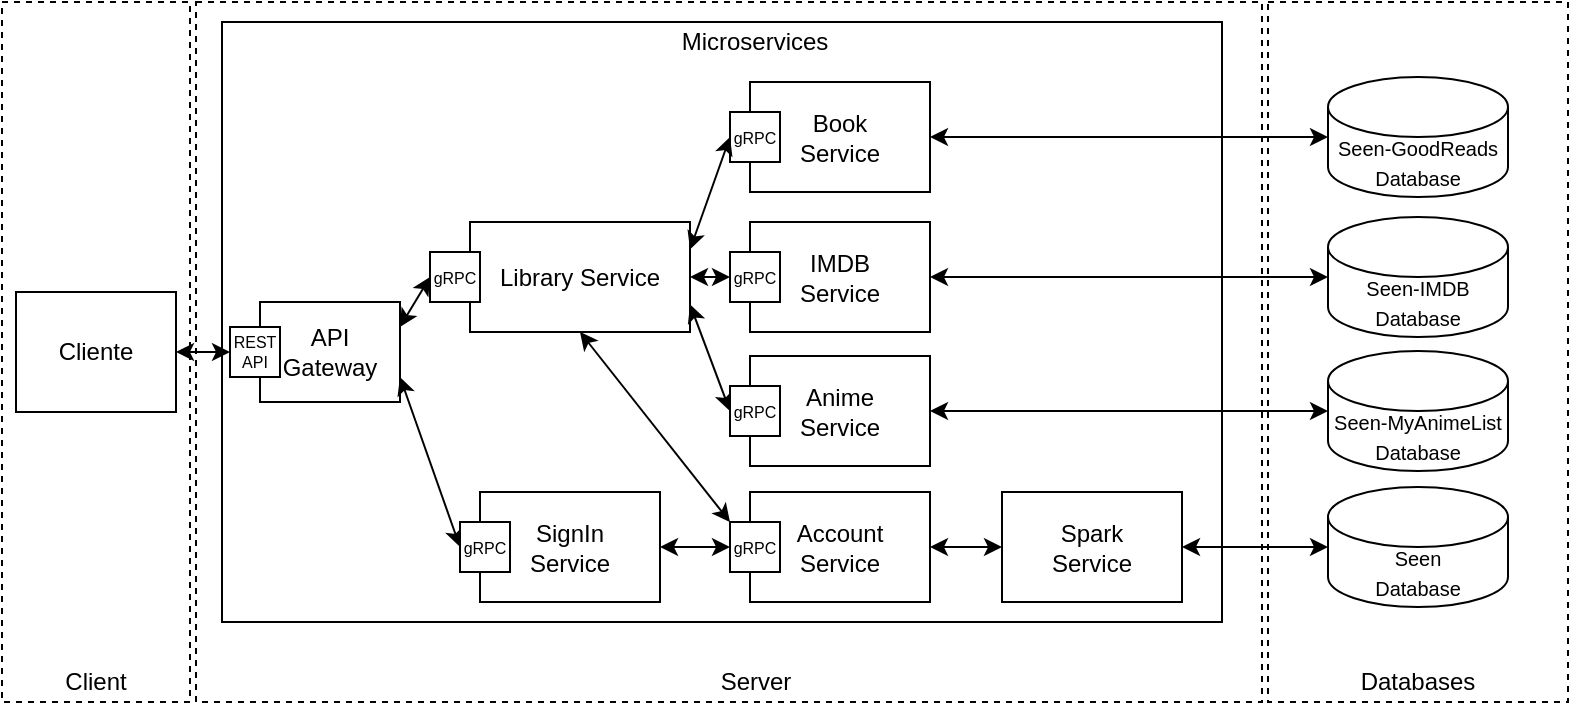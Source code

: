 <mxfile>
    <diagram id="pzcaLb88da6VexAs1_aC" name="Page-1">
        <mxGraphModel dx="1082" dy="-419" grid="1" gridSize="10" guides="1" tooltips="1" connect="1" arrows="1" fold="1" page="1" pageScale="1" pageWidth="827" pageHeight="1169" math="0" shadow="0">
            <root>
                <mxCell id="0"/>
                <mxCell id="1" parent="0"/>
                <mxCell id="YoeQHAKXdlg0IQOAOjzS-1" value="" style="rounded=0;whiteSpace=wrap;html=1;dashed=1;fillColor=none;" parent="1" vertex="1">
                    <mxGeometry x="137" y="1200" width="533" height="350" as="geometry"/>
                </mxCell>
                <mxCell id="YoeQHAKXdlg0IQOAOjzS-2" value="" style="rounded=0;whiteSpace=wrap;html=1;fillColor=none;" parent="1" vertex="1">
                    <mxGeometry x="150" y="1210" width="500" height="300" as="geometry"/>
                </mxCell>
                <mxCell id="YoeQHAKXdlg0IQOAOjzS-3" value="" style="rounded=0;whiteSpace=wrap;html=1;dashed=1;fillColor=none;" parent="1" vertex="1">
                    <mxGeometry x="40" y="1200" width="94" height="350" as="geometry"/>
                </mxCell>
                <mxCell id="YoeQHAKXdlg0IQOAOjzS-4" value="" style="rounded=0;whiteSpace=wrap;html=1;dashed=1;fillColor=none;" parent="1" vertex="1">
                    <mxGeometry x="673" y="1200" width="150" height="350" as="geometry"/>
                </mxCell>
                <mxCell id="YoeQHAKXdlg0IQOAOjzS-5" value="Cliente" style="rounded=0;whiteSpace=wrap;html=1;" parent="1" vertex="1">
                    <mxGeometry x="47" y="1345" width="80" height="60" as="geometry"/>
                </mxCell>
                <mxCell id="YoeQHAKXdlg0IQOAOjzS-6" value="API &lt;br&gt;Gateway" style="rounded=0;whiteSpace=wrap;html=1;" parent="1" vertex="1">
                    <mxGeometry x="169" y="1350" width="70" height="50" as="geometry"/>
                </mxCell>
                <mxCell id="YoeQHAKXdlg0IQOAOjzS-7" value="&lt;div&gt;&lt;span style=&quot;font-size: 10px&quot;&gt;Seen-MyAnimeList Database&lt;/span&gt;&lt;/div&gt;" style="shape=cylinder3;whiteSpace=wrap;html=1;boundedLbl=1;backgroundOutline=1;size=15;align=center;" parent="1" vertex="1">
                    <mxGeometry x="703" y="1374.5" width="90" height="60" as="geometry"/>
                </mxCell>
                <mxCell id="YoeQHAKXdlg0IQOAOjzS-8" value="Databases" style="text;html=1;strokeColor=none;fillColor=none;align=center;verticalAlign=middle;whiteSpace=wrap;rounded=0;dashed=1;" parent="1" vertex="1">
                    <mxGeometry x="728" y="1530" width="40" height="20" as="geometry"/>
                </mxCell>
                <mxCell id="YoeQHAKXdlg0IQOAOjzS-9" value="&lt;font style=&quot;font-size: 10px&quot;&gt;Seen&lt;br&gt;Database&lt;/font&gt;" style="shape=cylinder3;whiteSpace=wrap;html=1;boundedLbl=1;backgroundOutline=1;size=15;" parent="1" vertex="1">
                    <mxGeometry x="703" y="1442.5" width="90" height="60" as="geometry"/>
                </mxCell>
                <mxCell id="YoeQHAKXdlg0IQOAOjzS-10" value="Microservices" style="text;html=1;strokeColor=none;fillColor=none;align=center;verticalAlign=middle;whiteSpace=wrap;rounded=0;" parent="1" vertex="1">
                    <mxGeometry x="369" y="1210" width="95" height="20" as="geometry"/>
                </mxCell>
                <mxCell id="YoeQHAKXdlg0IQOAOjzS-11" value="Anime&lt;br&gt;Service" style="rounded=0;whiteSpace=wrap;html=1;fillColor=none;" parent="1" vertex="1">
                    <mxGeometry x="414" y="1377" width="90" height="55" as="geometry"/>
                </mxCell>
                <mxCell id="3" style="edgeStyle=orthogonalEdgeStyle;rounded=0;orthogonalLoop=1;jettySize=auto;html=1;exitX=1;exitY=0.5;exitDx=0;exitDy=0;entryX=0;entryY=0.5;entryDx=0;entryDy=0;startArrow=classic;startFill=1;" edge="1" parent="1" source="YoeQHAKXdlg0IQOAOjzS-12" target="2">
                    <mxGeometry relative="1" as="geometry"/>
                </mxCell>
                <mxCell id="YoeQHAKXdlg0IQOAOjzS-12" value="Account &lt;br&gt;Service" style="rounded=0;whiteSpace=wrap;html=1;fillColor=none;" parent="1" vertex="1">
                    <mxGeometry x="414" y="1445" width="90" height="55" as="geometry"/>
                </mxCell>
                <mxCell id="YoeQHAKXdlg0IQOAOjzS-13" value="" style="endArrow=classic;startArrow=classic;html=1;entryX=0;entryY=0.5;entryDx=0;entryDy=0;entryPerimeter=0;exitX=1;exitY=0.5;exitDx=0;exitDy=0;" parent="1" source="YoeQHAKXdlg0IQOAOjzS-11" target="YoeQHAKXdlg0IQOAOjzS-7" edge="1">
                    <mxGeometry width="50" height="50" relative="1" as="geometry">
                        <mxPoint x="627" y="1404.5" as="sourcePoint"/>
                        <mxPoint x="595" y="1605" as="targetPoint"/>
                    </mxGeometry>
                </mxCell>
                <mxCell id="YoeQHAKXdlg0IQOAOjzS-14" value="" style="endArrow=classic;startArrow=classic;html=1;exitX=1;exitY=0.5;exitDx=0;exitDy=0;entryX=0;entryY=0.5;entryDx=0;entryDy=0;entryPerimeter=0;" parent="1" source="2" target="YoeQHAKXdlg0IQOAOjzS-9" edge="1">
                    <mxGeometry width="50" height="50" relative="1" as="geometry">
                        <mxPoint x="627" y="1472.5" as="sourcePoint"/>
                        <mxPoint x="645" y="1425" as="targetPoint"/>
                    </mxGeometry>
                </mxCell>
                <mxCell id="YoeQHAKXdlg0IQOAOjzS-15" value="" style="endArrow=classic;startArrow=classic;html=1;exitX=1;exitY=0.5;exitDx=0;exitDy=0;entryX=0;entryY=0.5;entryDx=0;entryDy=0;" parent="1" source="YoeQHAKXdlg0IQOAOjzS-5" target="YoeQHAKXdlg0IQOAOjzS-33" edge="1">
                    <mxGeometry width="50" height="50" relative="1" as="geometry">
                        <mxPoint x="422" y="1475" as="sourcePoint"/>
                        <mxPoint x="189" y="1375" as="targetPoint"/>
                    </mxGeometry>
                </mxCell>
                <mxCell id="YoeQHAKXdlg0IQOAOjzS-16" value="" style="endArrow=classic;startArrow=classic;html=1;entryX=0;entryY=0.5;entryDx=0;entryDy=0;exitX=1;exitY=0.75;exitDx=0;exitDy=0;" parent="1" source="YoeQHAKXdlg0IQOAOjzS-29" target="YoeQHAKXdlg0IQOAOjzS-31" edge="1">
                    <mxGeometry width="50" height="50" relative="1" as="geometry">
                        <mxPoint x="299" y="1360" as="sourcePoint"/>
                        <mxPoint x="387.5" y="1404.5" as="targetPoint"/>
                    </mxGeometry>
                </mxCell>
                <mxCell id="YoeQHAKXdlg0IQOAOjzS-17" value="" style="endArrow=classic;startArrow=classic;html=1;exitX=1;exitY=0.75;exitDx=0;exitDy=0;entryX=0;entryY=0.5;entryDx=0;entryDy=0;" parent="1" source="YoeQHAKXdlg0IQOAOjzS-6" target="YoeQHAKXdlg0IQOAOjzS-38" edge="1">
                    <mxGeometry width="50" height="50" relative="1" as="geometry">
                        <mxPoint x="422" y="1475" as="sourcePoint"/>
                        <mxPoint x="384" y="1472.5" as="targetPoint"/>
                    </mxGeometry>
                </mxCell>
                <mxCell id="YoeQHAKXdlg0IQOAOjzS-18" value="Client" style="text;html=1;strokeColor=none;fillColor=none;align=center;verticalAlign=middle;whiteSpace=wrap;rounded=0;" parent="1" vertex="1">
                    <mxGeometry x="67" y="1530" width="40" height="20" as="geometry"/>
                </mxCell>
                <mxCell id="YoeQHAKXdlg0IQOAOjzS-19" value="Server" style="text;html=1;strokeColor=none;fillColor=none;align=center;verticalAlign=middle;whiteSpace=wrap;rounded=0;" parent="1" vertex="1">
                    <mxGeometry x="396.5" y="1530" width="40" height="20" as="geometry"/>
                </mxCell>
                <mxCell id="YoeQHAKXdlg0IQOAOjzS-20" value="IMDB&lt;br&gt;Service" style="rounded=0;whiteSpace=wrap;html=1;fillColor=none;" parent="1" vertex="1">
                    <mxGeometry x="414" y="1310" width="90" height="55" as="geometry"/>
                </mxCell>
                <mxCell id="YoeQHAKXdlg0IQOAOjzS-21" value="Book &lt;br&gt;Service" style="rounded=0;whiteSpace=wrap;html=1;fillColor=none;" parent="1" vertex="1">
                    <mxGeometry x="414" y="1240" width="90" height="55" as="geometry"/>
                </mxCell>
                <mxCell id="YoeQHAKXdlg0IQOAOjzS-22" value="&lt;h6&gt;&lt;span style=&quot;font-size: 8px ; font-weight: 400&quot;&gt;gRPC&lt;/span&gt;&lt;br&gt;&lt;/h6&gt;" style="whiteSpace=wrap;html=1;aspect=fixed;align=center;" parent="1" vertex="1">
                    <mxGeometry x="404" y="1255" width="25" height="25" as="geometry"/>
                </mxCell>
                <mxCell id="YoeQHAKXdlg0IQOAOjzS-23" value="" style="endArrow=classic;startArrow=classic;html=1;entryX=0;entryY=0.5;entryDx=0;entryDy=0;exitX=1;exitY=0.5;exitDx=0;exitDy=0;" parent="1" source="YoeQHAKXdlg0IQOAOjzS-29" target="YoeQHAKXdlg0IQOAOjzS-30" edge="1">
                    <mxGeometry width="50" height="50" relative="1" as="geometry">
                        <mxPoint x="299" y="1350" as="sourcePoint"/>
                        <mxPoint x="387.5" y="1337.5" as="targetPoint"/>
                    </mxGeometry>
                </mxCell>
                <mxCell id="YoeQHAKXdlg0IQOAOjzS-24" value="" style="endArrow=classic;startArrow=classic;html=1;exitX=1;exitY=0.25;exitDx=0;exitDy=0;entryX=0;entryY=0.5;entryDx=0;entryDy=0;" parent="1" source="YoeQHAKXdlg0IQOAOjzS-29" target="YoeQHAKXdlg0IQOAOjzS-22" edge="1">
                    <mxGeometry width="50" height="50" relative="1" as="geometry">
                        <mxPoint x="414" y="1340" as="sourcePoint"/>
                        <mxPoint x="464" y="1290" as="targetPoint"/>
                    </mxGeometry>
                </mxCell>
                <mxCell id="YoeQHAKXdlg0IQOAOjzS-25" value="&lt;font style=&quot;font-size: 10px&quot;&gt;Seen-IMDB Database&lt;/font&gt;" style="shape=cylinder3;whiteSpace=wrap;html=1;boundedLbl=1;backgroundOutline=1;size=15;" parent="1" vertex="1">
                    <mxGeometry x="703" y="1307.5" width="90" height="60" as="geometry"/>
                </mxCell>
                <mxCell id="YoeQHAKXdlg0IQOAOjzS-26" value="&lt;font style=&quot;font-size: 10px&quot;&gt;Seen-GoodReads Database&lt;/font&gt;" style="shape=cylinder3;whiteSpace=wrap;html=1;boundedLbl=1;backgroundOutline=1;size=15;" parent="1" vertex="1">
                    <mxGeometry x="703" y="1237.5" width="90" height="60" as="geometry"/>
                </mxCell>
                <mxCell id="YoeQHAKXdlg0IQOAOjzS-27" value="" style="endArrow=classic;startArrow=classic;html=1;entryX=0;entryY=0.5;entryDx=0;entryDy=0;entryPerimeter=0;exitX=1;exitY=0.5;exitDx=0;exitDy=0;" parent="1" source="YoeQHAKXdlg0IQOAOjzS-20" target="YoeQHAKXdlg0IQOAOjzS-25" edge="1">
                    <mxGeometry width="50" height="50" relative="1" as="geometry">
                        <mxPoint x="627" y="1337.5" as="sourcePoint"/>
                        <mxPoint x="695" y="1393.5" as="targetPoint"/>
                    </mxGeometry>
                </mxCell>
                <mxCell id="YoeQHAKXdlg0IQOAOjzS-28" value="" style="endArrow=classic;startArrow=classic;html=1;entryX=0;entryY=0.5;entryDx=0;entryDy=0;entryPerimeter=0;exitX=1;exitY=0.5;exitDx=0;exitDy=0;" parent="1" source="YoeQHAKXdlg0IQOAOjzS-21" target="YoeQHAKXdlg0IQOAOjzS-26" edge="1">
                    <mxGeometry width="50" height="50" relative="1" as="geometry">
                        <mxPoint x="627" y="1267.5" as="sourcePoint"/>
                        <mxPoint x="705" y="1403.5" as="targetPoint"/>
                    </mxGeometry>
                </mxCell>
                <mxCell id="YoeQHAKXdlg0IQOAOjzS-29" value="Library Service" style="rounded=0;whiteSpace=wrap;html=1;fillColor=none;" parent="1" vertex="1">
                    <mxGeometry x="274" y="1310" width="110" height="55" as="geometry"/>
                </mxCell>
                <mxCell id="YoeQHAKXdlg0IQOAOjzS-30" value="&lt;h6&gt;&lt;span style=&quot;font-size: 8px ; font-weight: 400&quot;&gt;gRPC&lt;/span&gt;&lt;br&gt;&lt;/h6&gt;" style="whiteSpace=wrap;html=1;aspect=fixed;align=center;" parent="1" vertex="1">
                    <mxGeometry x="404" y="1325" width="25" height="25" as="geometry"/>
                </mxCell>
                <mxCell id="YoeQHAKXdlg0IQOAOjzS-31" value="&lt;h6&gt;&lt;span style=&quot;font-size: 8px ; font-weight: 400&quot;&gt;gRPC&lt;/span&gt;&lt;br&gt;&lt;/h6&gt;" style="whiteSpace=wrap;html=1;aspect=fixed;align=center;" parent="1" vertex="1">
                    <mxGeometry x="404" y="1392" width="25" height="25" as="geometry"/>
                </mxCell>
                <mxCell id="YoeQHAKXdlg0IQOAOjzS-32" value="&lt;h6&gt;&lt;span style=&quot;font-size: 8px ; font-weight: 400&quot;&gt;gRPC&lt;/span&gt;&lt;br&gt;&lt;/h6&gt;" style="whiteSpace=wrap;html=1;aspect=fixed;align=center;" parent="1" vertex="1">
                    <mxGeometry x="404" y="1460" width="25" height="25" as="geometry"/>
                </mxCell>
                <mxCell id="YoeQHAKXdlg0IQOAOjzS-33" value="&lt;h6&gt;&lt;font style=&quot;font-size: 8px ; line-height: 120% ; font-weight: normal&quot;&gt;REST API&lt;/font&gt;&lt;/h6&gt;" style="whiteSpace=wrap;html=1;aspect=fixed;align=center;" parent="1" vertex="1">
                    <mxGeometry x="154" y="1362.5" width="25" height="25" as="geometry"/>
                </mxCell>
                <mxCell id="YoeQHAKXdlg0IQOAOjzS-34" value="&lt;h6&gt;&lt;font style=&quot;font-size: 8px ; line-height: 120% ; font-weight: normal&quot;&gt;gRPC&lt;/font&gt;&lt;/h6&gt;" style="whiteSpace=wrap;html=1;aspect=fixed;align=center;" parent="1" vertex="1">
                    <mxGeometry x="254" y="1325" width="25" height="25" as="geometry"/>
                </mxCell>
                <mxCell id="YoeQHAKXdlg0IQOAOjzS-35" value="" style="endArrow=classic;startArrow=classic;html=1;exitX=1;exitY=0.25;exitDx=0;exitDy=0;entryX=0;entryY=0.5;entryDx=0;entryDy=0;" parent="1" source="YoeQHAKXdlg0IQOAOjzS-6" target="YoeQHAKXdlg0IQOAOjzS-34" edge="1">
                    <mxGeometry width="50" height="50" relative="1" as="geometry">
                        <mxPoint x="404" y="1380" as="sourcePoint"/>
                        <mxPoint x="454" y="1330" as="targetPoint"/>
                    </mxGeometry>
                </mxCell>
                <mxCell id="YoeQHAKXdlg0IQOAOjzS-36" value="" style="endArrow=classic;startArrow=classic;html=1;exitX=0.5;exitY=1;exitDx=0;exitDy=0;entryX=0;entryY=0;entryDx=0;entryDy=0;" parent="1" source="YoeQHAKXdlg0IQOAOjzS-29" target="YoeQHAKXdlg0IQOAOjzS-32" edge="1">
                    <mxGeometry width="50" height="50" relative="1" as="geometry">
                        <mxPoint x="390" y="1440" as="sourcePoint"/>
                        <mxPoint x="404" y="1460" as="targetPoint"/>
                    </mxGeometry>
                </mxCell>
                <mxCell id="YoeQHAKXdlg0IQOAOjzS-37" value="SignIn&lt;br&gt;Service" style="rounded=0;whiteSpace=wrap;html=1;fillColor=none;" parent="1" vertex="1">
                    <mxGeometry x="279" y="1445" width="90" height="55" as="geometry"/>
                </mxCell>
                <mxCell id="YoeQHAKXdlg0IQOAOjzS-38" value="&lt;h6&gt;&lt;span style=&quot;font-size: 8px ; font-weight: 400&quot;&gt;gRPC&lt;/span&gt;&lt;br&gt;&lt;/h6&gt;" style="whiteSpace=wrap;html=1;aspect=fixed;align=center;" parent="1" vertex="1">
                    <mxGeometry x="269" y="1460" width="25" height="25" as="geometry"/>
                </mxCell>
                <mxCell id="YoeQHAKXdlg0IQOAOjzS-39" value="" style="endArrow=classic;startArrow=classic;html=1;exitX=1;exitY=0.5;exitDx=0;exitDy=0;entryX=0;entryY=0.5;entryDx=0;entryDy=0;" parent="1" source="YoeQHAKXdlg0IQOAOjzS-37" target="YoeQHAKXdlg0IQOAOjzS-32" edge="1">
                    <mxGeometry width="50" height="50" relative="1" as="geometry">
                        <mxPoint x="339" y="1375" as="sourcePoint"/>
                        <mxPoint x="414" y="1470" as="targetPoint"/>
                    </mxGeometry>
                </mxCell>
                <mxCell id="2" value="Spark&lt;br&gt;Service" style="rounded=0;whiteSpace=wrap;html=1;fillColor=none;" vertex="1" parent="1">
                    <mxGeometry x="540" y="1445" width="90" height="55" as="geometry"/>
                </mxCell>
            </root>
        </mxGraphModel>
    </diagram>
</mxfile>